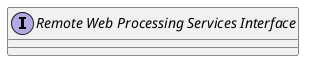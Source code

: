 @startuml
interface "Remote Web Processing Services Interface" as group___r_w_p_s [[../groups/group___r_w_p_s.html]]
@enduml
